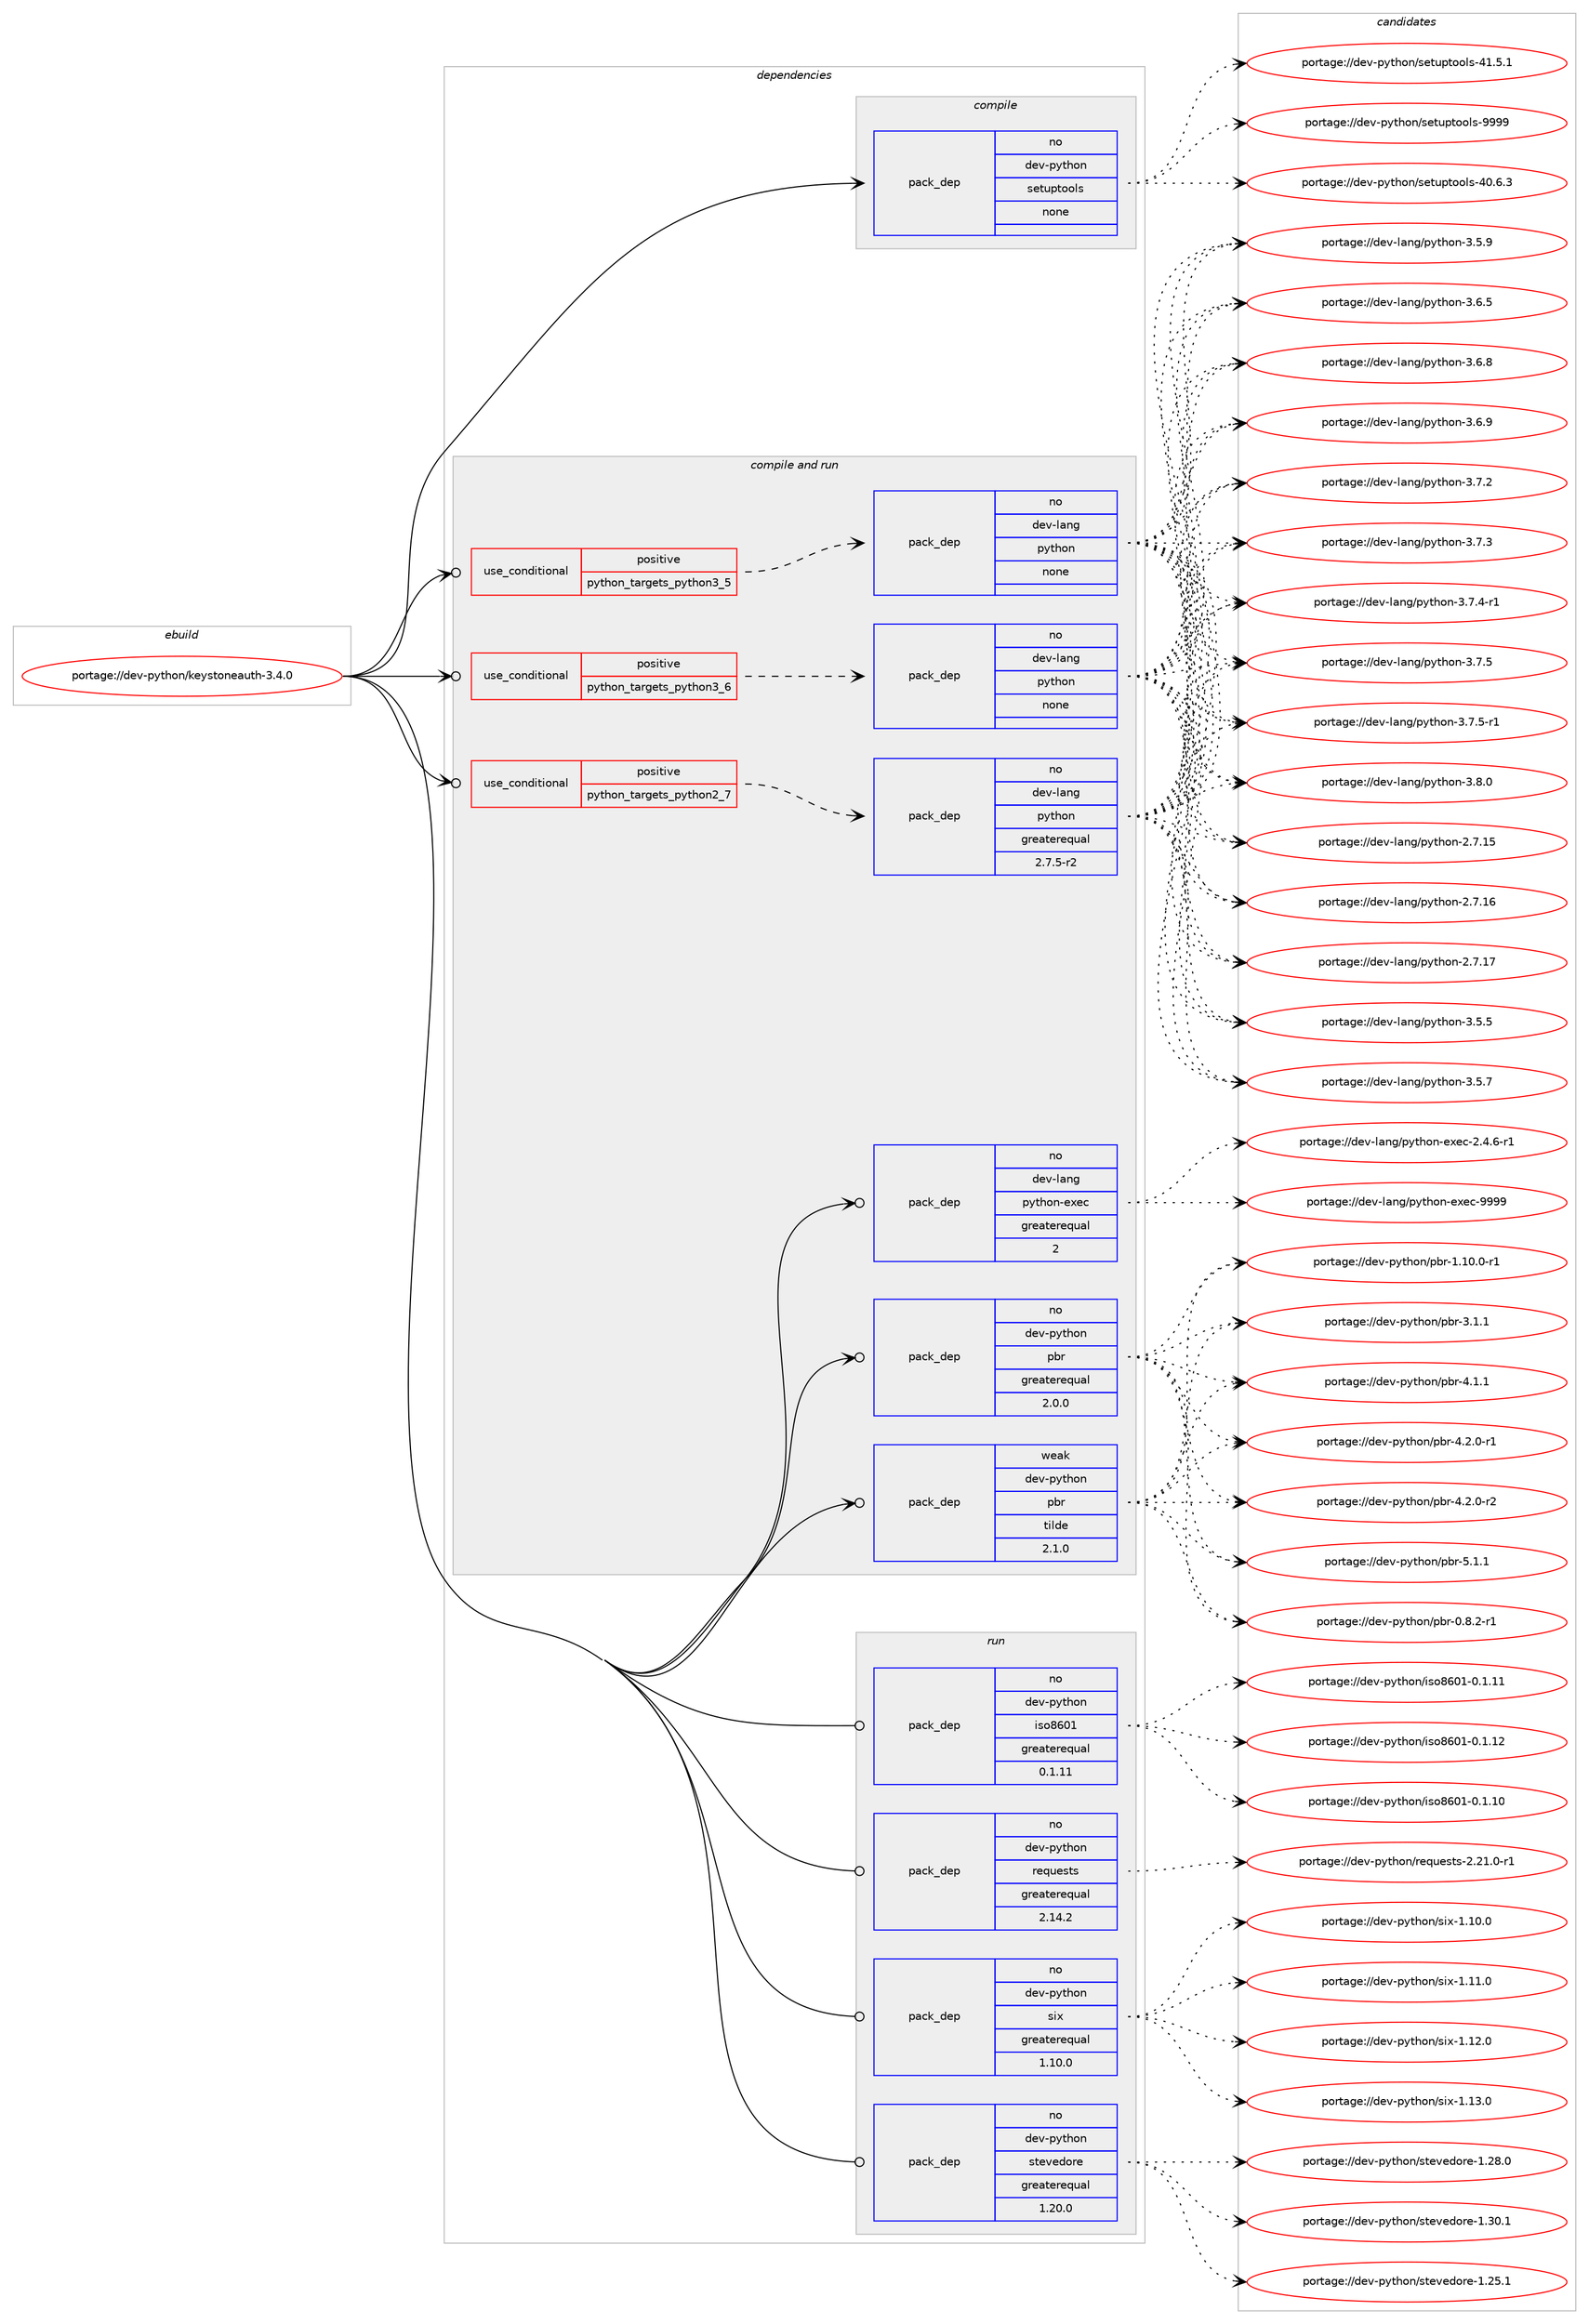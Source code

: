 digraph prolog {

# *************
# Graph options
# *************

newrank=true;
concentrate=true;
compound=true;
graph [rankdir=LR,fontname=Helvetica,fontsize=10,ranksep=1.5];#, ranksep=2.5, nodesep=0.2];
edge  [arrowhead=vee];
node  [fontname=Helvetica,fontsize=10];

# **********
# The ebuild
# **********

subgraph cluster_leftcol {
color=gray;
rank=same;
label=<<i>ebuild</i>>;
id [label="portage://dev-python/keystoneauth-3.4.0", color=red, width=4, href="../dev-python/keystoneauth-3.4.0.svg"];
}

# ****************
# The dependencies
# ****************

subgraph cluster_midcol {
color=gray;
label=<<i>dependencies</i>>;
subgraph cluster_compile {
fillcolor="#eeeeee";
style=filled;
label=<<i>compile</i>>;
subgraph pack112753 {
dependency147102 [label=<<TABLE BORDER="0" CELLBORDER="1" CELLSPACING="0" CELLPADDING="4" WIDTH="220"><TR><TD ROWSPAN="6" CELLPADDING="30">pack_dep</TD></TR><TR><TD WIDTH="110">no</TD></TR><TR><TD>dev-python</TD></TR><TR><TD>setuptools</TD></TR><TR><TD>none</TD></TR><TR><TD></TD></TR></TABLE>>, shape=none, color=blue];
}
id:e -> dependency147102:w [weight=20,style="solid",arrowhead="vee"];
}
subgraph cluster_compileandrun {
fillcolor="#eeeeee";
style=filled;
label=<<i>compile and run</i>>;
subgraph cond31024 {
dependency147103 [label=<<TABLE BORDER="0" CELLBORDER="1" CELLSPACING="0" CELLPADDING="4"><TR><TD ROWSPAN="3" CELLPADDING="10">use_conditional</TD></TR><TR><TD>positive</TD></TR><TR><TD>python_targets_python2_7</TD></TR></TABLE>>, shape=none, color=red];
subgraph pack112754 {
dependency147104 [label=<<TABLE BORDER="0" CELLBORDER="1" CELLSPACING="0" CELLPADDING="4" WIDTH="220"><TR><TD ROWSPAN="6" CELLPADDING="30">pack_dep</TD></TR><TR><TD WIDTH="110">no</TD></TR><TR><TD>dev-lang</TD></TR><TR><TD>python</TD></TR><TR><TD>greaterequal</TD></TR><TR><TD>2.7.5-r2</TD></TR></TABLE>>, shape=none, color=blue];
}
dependency147103:e -> dependency147104:w [weight=20,style="dashed",arrowhead="vee"];
}
id:e -> dependency147103:w [weight=20,style="solid",arrowhead="odotvee"];
subgraph cond31025 {
dependency147105 [label=<<TABLE BORDER="0" CELLBORDER="1" CELLSPACING="0" CELLPADDING="4"><TR><TD ROWSPAN="3" CELLPADDING="10">use_conditional</TD></TR><TR><TD>positive</TD></TR><TR><TD>python_targets_python3_5</TD></TR></TABLE>>, shape=none, color=red];
subgraph pack112755 {
dependency147106 [label=<<TABLE BORDER="0" CELLBORDER="1" CELLSPACING="0" CELLPADDING="4" WIDTH="220"><TR><TD ROWSPAN="6" CELLPADDING="30">pack_dep</TD></TR><TR><TD WIDTH="110">no</TD></TR><TR><TD>dev-lang</TD></TR><TR><TD>python</TD></TR><TR><TD>none</TD></TR><TR><TD></TD></TR></TABLE>>, shape=none, color=blue];
}
dependency147105:e -> dependency147106:w [weight=20,style="dashed",arrowhead="vee"];
}
id:e -> dependency147105:w [weight=20,style="solid",arrowhead="odotvee"];
subgraph cond31026 {
dependency147107 [label=<<TABLE BORDER="0" CELLBORDER="1" CELLSPACING="0" CELLPADDING="4"><TR><TD ROWSPAN="3" CELLPADDING="10">use_conditional</TD></TR><TR><TD>positive</TD></TR><TR><TD>python_targets_python3_6</TD></TR></TABLE>>, shape=none, color=red];
subgraph pack112756 {
dependency147108 [label=<<TABLE BORDER="0" CELLBORDER="1" CELLSPACING="0" CELLPADDING="4" WIDTH="220"><TR><TD ROWSPAN="6" CELLPADDING="30">pack_dep</TD></TR><TR><TD WIDTH="110">no</TD></TR><TR><TD>dev-lang</TD></TR><TR><TD>python</TD></TR><TR><TD>none</TD></TR><TR><TD></TD></TR></TABLE>>, shape=none, color=blue];
}
dependency147107:e -> dependency147108:w [weight=20,style="dashed",arrowhead="vee"];
}
id:e -> dependency147107:w [weight=20,style="solid",arrowhead="odotvee"];
subgraph pack112757 {
dependency147109 [label=<<TABLE BORDER="0" CELLBORDER="1" CELLSPACING="0" CELLPADDING="4" WIDTH="220"><TR><TD ROWSPAN="6" CELLPADDING="30">pack_dep</TD></TR><TR><TD WIDTH="110">no</TD></TR><TR><TD>dev-lang</TD></TR><TR><TD>python-exec</TD></TR><TR><TD>greaterequal</TD></TR><TR><TD>2</TD></TR></TABLE>>, shape=none, color=blue];
}
id:e -> dependency147109:w [weight=20,style="solid",arrowhead="odotvee"];
subgraph pack112758 {
dependency147110 [label=<<TABLE BORDER="0" CELLBORDER="1" CELLSPACING="0" CELLPADDING="4" WIDTH="220"><TR><TD ROWSPAN="6" CELLPADDING="30">pack_dep</TD></TR><TR><TD WIDTH="110">no</TD></TR><TR><TD>dev-python</TD></TR><TR><TD>pbr</TD></TR><TR><TD>greaterequal</TD></TR><TR><TD>2.0.0</TD></TR></TABLE>>, shape=none, color=blue];
}
id:e -> dependency147110:w [weight=20,style="solid",arrowhead="odotvee"];
subgraph pack112759 {
dependency147111 [label=<<TABLE BORDER="0" CELLBORDER="1" CELLSPACING="0" CELLPADDING="4" WIDTH="220"><TR><TD ROWSPAN="6" CELLPADDING="30">pack_dep</TD></TR><TR><TD WIDTH="110">weak</TD></TR><TR><TD>dev-python</TD></TR><TR><TD>pbr</TD></TR><TR><TD>tilde</TD></TR><TR><TD>2.1.0</TD></TR></TABLE>>, shape=none, color=blue];
}
id:e -> dependency147111:w [weight=20,style="solid",arrowhead="odotvee"];
}
subgraph cluster_run {
fillcolor="#eeeeee";
style=filled;
label=<<i>run</i>>;
subgraph pack112760 {
dependency147112 [label=<<TABLE BORDER="0" CELLBORDER="1" CELLSPACING="0" CELLPADDING="4" WIDTH="220"><TR><TD ROWSPAN="6" CELLPADDING="30">pack_dep</TD></TR><TR><TD WIDTH="110">no</TD></TR><TR><TD>dev-python</TD></TR><TR><TD>iso8601</TD></TR><TR><TD>greaterequal</TD></TR><TR><TD>0.1.11</TD></TR></TABLE>>, shape=none, color=blue];
}
id:e -> dependency147112:w [weight=20,style="solid",arrowhead="odot"];
subgraph pack112761 {
dependency147113 [label=<<TABLE BORDER="0" CELLBORDER="1" CELLSPACING="0" CELLPADDING="4" WIDTH="220"><TR><TD ROWSPAN="6" CELLPADDING="30">pack_dep</TD></TR><TR><TD WIDTH="110">no</TD></TR><TR><TD>dev-python</TD></TR><TR><TD>requests</TD></TR><TR><TD>greaterequal</TD></TR><TR><TD>2.14.2</TD></TR></TABLE>>, shape=none, color=blue];
}
id:e -> dependency147113:w [weight=20,style="solid",arrowhead="odot"];
subgraph pack112762 {
dependency147114 [label=<<TABLE BORDER="0" CELLBORDER="1" CELLSPACING="0" CELLPADDING="4" WIDTH="220"><TR><TD ROWSPAN="6" CELLPADDING="30">pack_dep</TD></TR><TR><TD WIDTH="110">no</TD></TR><TR><TD>dev-python</TD></TR><TR><TD>six</TD></TR><TR><TD>greaterequal</TD></TR><TR><TD>1.10.0</TD></TR></TABLE>>, shape=none, color=blue];
}
id:e -> dependency147114:w [weight=20,style="solid",arrowhead="odot"];
subgraph pack112763 {
dependency147115 [label=<<TABLE BORDER="0" CELLBORDER="1" CELLSPACING="0" CELLPADDING="4" WIDTH="220"><TR><TD ROWSPAN="6" CELLPADDING="30">pack_dep</TD></TR><TR><TD WIDTH="110">no</TD></TR><TR><TD>dev-python</TD></TR><TR><TD>stevedore</TD></TR><TR><TD>greaterequal</TD></TR><TR><TD>1.20.0</TD></TR></TABLE>>, shape=none, color=blue];
}
id:e -> dependency147115:w [weight=20,style="solid",arrowhead="odot"];
}
}

# **************
# The candidates
# **************

subgraph cluster_choices {
rank=same;
color=gray;
label=<<i>candidates</i>>;

subgraph choice112753 {
color=black;
nodesep=1;
choiceportage100101118451121211161041111104711510111611711211611111110811545524846544651 [label="portage://dev-python/setuptools-40.6.3", color=red, width=4,href="../dev-python/setuptools-40.6.3.svg"];
choiceportage100101118451121211161041111104711510111611711211611111110811545524946534649 [label="portage://dev-python/setuptools-41.5.1", color=red, width=4,href="../dev-python/setuptools-41.5.1.svg"];
choiceportage10010111845112121116104111110471151011161171121161111111081154557575757 [label="portage://dev-python/setuptools-9999", color=red, width=4,href="../dev-python/setuptools-9999.svg"];
dependency147102:e -> choiceportage100101118451121211161041111104711510111611711211611111110811545524846544651:w [style=dotted,weight="100"];
dependency147102:e -> choiceportage100101118451121211161041111104711510111611711211611111110811545524946534649:w [style=dotted,weight="100"];
dependency147102:e -> choiceportage10010111845112121116104111110471151011161171121161111111081154557575757:w [style=dotted,weight="100"];
}
subgraph choice112754 {
color=black;
nodesep=1;
choiceportage10010111845108971101034711212111610411111045504655464953 [label="portage://dev-lang/python-2.7.15", color=red, width=4,href="../dev-lang/python-2.7.15.svg"];
choiceportage10010111845108971101034711212111610411111045504655464954 [label="portage://dev-lang/python-2.7.16", color=red, width=4,href="../dev-lang/python-2.7.16.svg"];
choiceportage10010111845108971101034711212111610411111045504655464955 [label="portage://dev-lang/python-2.7.17", color=red, width=4,href="../dev-lang/python-2.7.17.svg"];
choiceportage100101118451089711010347112121116104111110455146534653 [label="portage://dev-lang/python-3.5.5", color=red, width=4,href="../dev-lang/python-3.5.5.svg"];
choiceportage100101118451089711010347112121116104111110455146534655 [label="portage://dev-lang/python-3.5.7", color=red, width=4,href="../dev-lang/python-3.5.7.svg"];
choiceportage100101118451089711010347112121116104111110455146534657 [label="portage://dev-lang/python-3.5.9", color=red, width=4,href="../dev-lang/python-3.5.9.svg"];
choiceportage100101118451089711010347112121116104111110455146544653 [label="portage://dev-lang/python-3.6.5", color=red, width=4,href="../dev-lang/python-3.6.5.svg"];
choiceportage100101118451089711010347112121116104111110455146544656 [label="portage://dev-lang/python-3.6.8", color=red, width=4,href="../dev-lang/python-3.6.8.svg"];
choiceportage100101118451089711010347112121116104111110455146544657 [label="portage://dev-lang/python-3.6.9", color=red, width=4,href="../dev-lang/python-3.6.9.svg"];
choiceportage100101118451089711010347112121116104111110455146554650 [label="portage://dev-lang/python-3.7.2", color=red, width=4,href="../dev-lang/python-3.7.2.svg"];
choiceportage100101118451089711010347112121116104111110455146554651 [label="portage://dev-lang/python-3.7.3", color=red, width=4,href="../dev-lang/python-3.7.3.svg"];
choiceportage1001011184510897110103471121211161041111104551465546524511449 [label="portage://dev-lang/python-3.7.4-r1", color=red, width=4,href="../dev-lang/python-3.7.4-r1.svg"];
choiceportage100101118451089711010347112121116104111110455146554653 [label="portage://dev-lang/python-3.7.5", color=red, width=4,href="../dev-lang/python-3.7.5.svg"];
choiceportage1001011184510897110103471121211161041111104551465546534511449 [label="portage://dev-lang/python-3.7.5-r1", color=red, width=4,href="../dev-lang/python-3.7.5-r1.svg"];
choiceportage100101118451089711010347112121116104111110455146564648 [label="portage://dev-lang/python-3.8.0", color=red, width=4,href="../dev-lang/python-3.8.0.svg"];
dependency147104:e -> choiceportage10010111845108971101034711212111610411111045504655464953:w [style=dotted,weight="100"];
dependency147104:e -> choiceportage10010111845108971101034711212111610411111045504655464954:w [style=dotted,weight="100"];
dependency147104:e -> choiceportage10010111845108971101034711212111610411111045504655464955:w [style=dotted,weight="100"];
dependency147104:e -> choiceportage100101118451089711010347112121116104111110455146534653:w [style=dotted,weight="100"];
dependency147104:e -> choiceportage100101118451089711010347112121116104111110455146534655:w [style=dotted,weight="100"];
dependency147104:e -> choiceportage100101118451089711010347112121116104111110455146534657:w [style=dotted,weight="100"];
dependency147104:e -> choiceportage100101118451089711010347112121116104111110455146544653:w [style=dotted,weight="100"];
dependency147104:e -> choiceportage100101118451089711010347112121116104111110455146544656:w [style=dotted,weight="100"];
dependency147104:e -> choiceportage100101118451089711010347112121116104111110455146544657:w [style=dotted,weight="100"];
dependency147104:e -> choiceportage100101118451089711010347112121116104111110455146554650:w [style=dotted,weight="100"];
dependency147104:e -> choiceportage100101118451089711010347112121116104111110455146554651:w [style=dotted,weight="100"];
dependency147104:e -> choiceportage1001011184510897110103471121211161041111104551465546524511449:w [style=dotted,weight="100"];
dependency147104:e -> choiceportage100101118451089711010347112121116104111110455146554653:w [style=dotted,weight="100"];
dependency147104:e -> choiceportage1001011184510897110103471121211161041111104551465546534511449:w [style=dotted,weight="100"];
dependency147104:e -> choiceportage100101118451089711010347112121116104111110455146564648:w [style=dotted,weight="100"];
}
subgraph choice112755 {
color=black;
nodesep=1;
choiceportage10010111845108971101034711212111610411111045504655464953 [label="portage://dev-lang/python-2.7.15", color=red, width=4,href="../dev-lang/python-2.7.15.svg"];
choiceportage10010111845108971101034711212111610411111045504655464954 [label="portage://dev-lang/python-2.7.16", color=red, width=4,href="../dev-lang/python-2.7.16.svg"];
choiceportage10010111845108971101034711212111610411111045504655464955 [label="portage://dev-lang/python-2.7.17", color=red, width=4,href="../dev-lang/python-2.7.17.svg"];
choiceportage100101118451089711010347112121116104111110455146534653 [label="portage://dev-lang/python-3.5.5", color=red, width=4,href="../dev-lang/python-3.5.5.svg"];
choiceportage100101118451089711010347112121116104111110455146534655 [label="portage://dev-lang/python-3.5.7", color=red, width=4,href="../dev-lang/python-3.5.7.svg"];
choiceportage100101118451089711010347112121116104111110455146534657 [label="portage://dev-lang/python-3.5.9", color=red, width=4,href="../dev-lang/python-3.5.9.svg"];
choiceportage100101118451089711010347112121116104111110455146544653 [label="portage://dev-lang/python-3.6.5", color=red, width=4,href="../dev-lang/python-3.6.5.svg"];
choiceportage100101118451089711010347112121116104111110455146544656 [label="portage://dev-lang/python-3.6.8", color=red, width=4,href="../dev-lang/python-3.6.8.svg"];
choiceportage100101118451089711010347112121116104111110455146544657 [label="portage://dev-lang/python-3.6.9", color=red, width=4,href="../dev-lang/python-3.6.9.svg"];
choiceportage100101118451089711010347112121116104111110455146554650 [label="portage://dev-lang/python-3.7.2", color=red, width=4,href="../dev-lang/python-3.7.2.svg"];
choiceportage100101118451089711010347112121116104111110455146554651 [label="portage://dev-lang/python-3.7.3", color=red, width=4,href="../dev-lang/python-3.7.3.svg"];
choiceportage1001011184510897110103471121211161041111104551465546524511449 [label="portage://dev-lang/python-3.7.4-r1", color=red, width=4,href="../dev-lang/python-3.7.4-r1.svg"];
choiceportage100101118451089711010347112121116104111110455146554653 [label="portage://dev-lang/python-3.7.5", color=red, width=4,href="../dev-lang/python-3.7.5.svg"];
choiceportage1001011184510897110103471121211161041111104551465546534511449 [label="portage://dev-lang/python-3.7.5-r1", color=red, width=4,href="../dev-lang/python-3.7.5-r1.svg"];
choiceportage100101118451089711010347112121116104111110455146564648 [label="portage://dev-lang/python-3.8.0", color=red, width=4,href="../dev-lang/python-3.8.0.svg"];
dependency147106:e -> choiceportage10010111845108971101034711212111610411111045504655464953:w [style=dotted,weight="100"];
dependency147106:e -> choiceportage10010111845108971101034711212111610411111045504655464954:w [style=dotted,weight="100"];
dependency147106:e -> choiceportage10010111845108971101034711212111610411111045504655464955:w [style=dotted,weight="100"];
dependency147106:e -> choiceportage100101118451089711010347112121116104111110455146534653:w [style=dotted,weight="100"];
dependency147106:e -> choiceportage100101118451089711010347112121116104111110455146534655:w [style=dotted,weight="100"];
dependency147106:e -> choiceportage100101118451089711010347112121116104111110455146534657:w [style=dotted,weight="100"];
dependency147106:e -> choiceportage100101118451089711010347112121116104111110455146544653:w [style=dotted,weight="100"];
dependency147106:e -> choiceportage100101118451089711010347112121116104111110455146544656:w [style=dotted,weight="100"];
dependency147106:e -> choiceportage100101118451089711010347112121116104111110455146544657:w [style=dotted,weight="100"];
dependency147106:e -> choiceportage100101118451089711010347112121116104111110455146554650:w [style=dotted,weight="100"];
dependency147106:e -> choiceportage100101118451089711010347112121116104111110455146554651:w [style=dotted,weight="100"];
dependency147106:e -> choiceportage1001011184510897110103471121211161041111104551465546524511449:w [style=dotted,weight="100"];
dependency147106:e -> choiceportage100101118451089711010347112121116104111110455146554653:w [style=dotted,weight="100"];
dependency147106:e -> choiceportage1001011184510897110103471121211161041111104551465546534511449:w [style=dotted,weight="100"];
dependency147106:e -> choiceportage100101118451089711010347112121116104111110455146564648:w [style=dotted,weight="100"];
}
subgraph choice112756 {
color=black;
nodesep=1;
choiceportage10010111845108971101034711212111610411111045504655464953 [label="portage://dev-lang/python-2.7.15", color=red, width=4,href="../dev-lang/python-2.7.15.svg"];
choiceportage10010111845108971101034711212111610411111045504655464954 [label="portage://dev-lang/python-2.7.16", color=red, width=4,href="../dev-lang/python-2.7.16.svg"];
choiceportage10010111845108971101034711212111610411111045504655464955 [label="portage://dev-lang/python-2.7.17", color=red, width=4,href="../dev-lang/python-2.7.17.svg"];
choiceportage100101118451089711010347112121116104111110455146534653 [label="portage://dev-lang/python-3.5.5", color=red, width=4,href="../dev-lang/python-3.5.5.svg"];
choiceportage100101118451089711010347112121116104111110455146534655 [label="portage://dev-lang/python-3.5.7", color=red, width=4,href="../dev-lang/python-3.5.7.svg"];
choiceportage100101118451089711010347112121116104111110455146534657 [label="portage://dev-lang/python-3.5.9", color=red, width=4,href="../dev-lang/python-3.5.9.svg"];
choiceportage100101118451089711010347112121116104111110455146544653 [label="portage://dev-lang/python-3.6.5", color=red, width=4,href="../dev-lang/python-3.6.5.svg"];
choiceportage100101118451089711010347112121116104111110455146544656 [label="portage://dev-lang/python-3.6.8", color=red, width=4,href="../dev-lang/python-3.6.8.svg"];
choiceportage100101118451089711010347112121116104111110455146544657 [label="portage://dev-lang/python-3.6.9", color=red, width=4,href="../dev-lang/python-3.6.9.svg"];
choiceportage100101118451089711010347112121116104111110455146554650 [label="portage://dev-lang/python-3.7.2", color=red, width=4,href="../dev-lang/python-3.7.2.svg"];
choiceportage100101118451089711010347112121116104111110455146554651 [label="portage://dev-lang/python-3.7.3", color=red, width=4,href="../dev-lang/python-3.7.3.svg"];
choiceportage1001011184510897110103471121211161041111104551465546524511449 [label="portage://dev-lang/python-3.7.4-r1", color=red, width=4,href="../dev-lang/python-3.7.4-r1.svg"];
choiceportage100101118451089711010347112121116104111110455146554653 [label="portage://dev-lang/python-3.7.5", color=red, width=4,href="../dev-lang/python-3.7.5.svg"];
choiceportage1001011184510897110103471121211161041111104551465546534511449 [label="portage://dev-lang/python-3.7.5-r1", color=red, width=4,href="../dev-lang/python-3.7.5-r1.svg"];
choiceportage100101118451089711010347112121116104111110455146564648 [label="portage://dev-lang/python-3.8.0", color=red, width=4,href="../dev-lang/python-3.8.0.svg"];
dependency147108:e -> choiceportage10010111845108971101034711212111610411111045504655464953:w [style=dotted,weight="100"];
dependency147108:e -> choiceportage10010111845108971101034711212111610411111045504655464954:w [style=dotted,weight="100"];
dependency147108:e -> choiceportage10010111845108971101034711212111610411111045504655464955:w [style=dotted,weight="100"];
dependency147108:e -> choiceportage100101118451089711010347112121116104111110455146534653:w [style=dotted,weight="100"];
dependency147108:e -> choiceportage100101118451089711010347112121116104111110455146534655:w [style=dotted,weight="100"];
dependency147108:e -> choiceportage100101118451089711010347112121116104111110455146534657:w [style=dotted,weight="100"];
dependency147108:e -> choiceportage100101118451089711010347112121116104111110455146544653:w [style=dotted,weight="100"];
dependency147108:e -> choiceportage100101118451089711010347112121116104111110455146544656:w [style=dotted,weight="100"];
dependency147108:e -> choiceportage100101118451089711010347112121116104111110455146544657:w [style=dotted,weight="100"];
dependency147108:e -> choiceportage100101118451089711010347112121116104111110455146554650:w [style=dotted,weight="100"];
dependency147108:e -> choiceportage100101118451089711010347112121116104111110455146554651:w [style=dotted,weight="100"];
dependency147108:e -> choiceportage1001011184510897110103471121211161041111104551465546524511449:w [style=dotted,weight="100"];
dependency147108:e -> choiceportage100101118451089711010347112121116104111110455146554653:w [style=dotted,weight="100"];
dependency147108:e -> choiceportage1001011184510897110103471121211161041111104551465546534511449:w [style=dotted,weight="100"];
dependency147108:e -> choiceportage100101118451089711010347112121116104111110455146564648:w [style=dotted,weight="100"];
}
subgraph choice112757 {
color=black;
nodesep=1;
choiceportage10010111845108971101034711212111610411111045101120101994550465246544511449 [label="portage://dev-lang/python-exec-2.4.6-r1", color=red, width=4,href="../dev-lang/python-exec-2.4.6-r1.svg"];
choiceportage10010111845108971101034711212111610411111045101120101994557575757 [label="portage://dev-lang/python-exec-9999", color=red, width=4,href="../dev-lang/python-exec-9999.svg"];
dependency147109:e -> choiceportage10010111845108971101034711212111610411111045101120101994550465246544511449:w [style=dotted,weight="100"];
dependency147109:e -> choiceportage10010111845108971101034711212111610411111045101120101994557575757:w [style=dotted,weight="100"];
}
subgraph choice112758 {
color=black;
nodesep=1;
choiceportage1001011184511212111610411111047112981144548465646504511449 [label="portage://dev-python/pbr-0.8.2-r1", color=red, width=4,href="../dev-python/pbr-0.8.2-r1.svg"];
choiceportage100101118451121211161041111104711298114454946494846484511449 [label="portage://dev-python/pbr-1.10.0-r1", color=red, width=4,href="../dev-python/pbr-1.10.0-r1.svg"];
choiceportage100101118451121211161041111104711298114455146494649 [label="portage://dev-python/pbr-3.1.1", color=red, width=4,href="../dev-python/pbr-3.1.1.svg"];
choiceportage100101118451121211161041111104711298114455246494649 [label="portage://dev-python/pbr-4.1.1", color=red, width=4,href="../dev-python/pbr-4.1.1.svg"];
choiceportage1001011184511212111610411111047112981144552465046484511449 [label="portage://dev-python/pbr-4.2.0-r1", color=red, width=4,href="../dev-python/pbr-4.2.0-r1.svg"];
choiceportage1001011184511212111610411111047112981144552465046484511450 [label="portage://dev-python/pbr-4.2.0-r2", color=red, width=4,href="../dev-python/pbr-4.2.0-r2.svg"];
choiceportage100101118451121211161041111104711298114455346494649 [label="portage://dev-python/pbr-5.1.1", color=red, width=4,href="../dev-python/pbr-5.1.1.svg"];
dependency147110:e -> choiceportage1001011184511212111610411111047112981144548465646504511449:w [style=dotted,weight="100"];
dependency147110:e -> choiceportage100101118451121211161041111104711298114454946494846484511449:w [style=dotted,weight="100"];
dependency147110:e -> choiceportage100101118451121211161041111104711298114455146494649:w [style=dotted,weight="100"];
dependency147110:e -> choiceportage100101118451121211161041111104711298114455246494649:w [style=dotted,weight="100"];
dependency147110:e -> choiceportage1001011184511212111610411111047112981144552465046484511449:w [style=dotted,weight="100"];
dependency147110:e -> choiceportage1001011184511212111610411111047112981144552465046484511450:w [style=dotted,weight="100"];
dependency147110:e -> choiceportage100101118451121211161041111104711298114455346494649:w [style=dotted,weight="100"];
}
subgraph choice112759 {
color=black;
nodesep=1;
choiceportage1001011184511212111610411111047112981144548465646504511449 [label="portage://dev-python/pbr-0.8.2-r1", color=red, width=4,href="../dev-python/pbr-0.8.2-r1.svg"];
choiceportage100101118451121211161041111104711298114454946494846484511449 [label="portage://dev-python/pbr-1.10.0-r1", color=red, width=4,href="../dev-python/pbr-1.10.0-r1.svg"];
choiceportage100101118451121211161041111104711298114455146494649 [label="portage://dev-python/pbr-3.1.1", color=red, width=4,href="../dev-python/pbr-3.1.1.svg"];
choiceportage100101118451121211161041111104711298114455246494649 [label="portage://dev-python/pbr-4.1.1", color=red, width=4,href="../dev-python/pbr-4.1.1.svg"];
choiceportage1001011184511212111610411111047112981144552465046484511449 [label="portage://dev-python/pbr-4.2.0-r1", color=red, width=4,href="../dev-python/pbr-4.2.0-r1.svg"];
choiceportage1001011184511212111610411111047112981144552465046484511450 [label="portage://dev-python/pbr-4.2.0-r2", color=red, width=4,href="../dev-python/pbr-4.2.0-r2.svg"];
choiceportage100101118451121211161041111104711298114455346494649 [label="portage://dev-python/pbr-5.1.1", color=red, width=4,href="../dev-python/pbr-5.1.1.svg"];
dependency147111:e -> choiceportage1001011184511212111610411111047112981144548465646504511449:w [style=dotted,weight="100"];
dependency147111:e -> choiceportage100101118451121211161041111104711298114454946494846484511449:w [style=dotted,weight="100"];
dependency147111:e -> choiceportage100101118451121211161041111104711298114455146494649:w [style=dotted,weight="100"];
dependency147111:e -> choiceportage100101118451121211161041111104711298114455246494649:w [style=dotted,weight="100"];
dependency147111:e -> choiceportage1001011184511212111610411111047112981144552465046484511449:w [style=dotted,weight="100"];
dependency147111:e -> choiceportage1001011184511212111610411111047112981144552465046484511450:w [style=dotted,weight="100"];
dependency147111:e -> choiceportage100101118451121211161041111104711298114455346494649:w [style=dotted,weight="100"];
}
subgraph choice112760 {
color=black;
nodesep=1;
choiceportage10010111845112121116104111110471051151115654484945484649464948 [label="portage://dev-python/iso8601-0.1.10", color=red, width=4,href="../dev-python/iso8601-0.1.10.svg"];
choiceportage10010111845112121116104111110471051151115654484945484649464949 [label="portage://dev-python/iso8601-0.1.11", color=red, width=4,href="../dev-python/iso8601-0.1.11.svg"];
choiceportage10010111845112121116104111110471051151115654484945484649464950 [label="portage://dev-python/iso8601-0.1.12", color=red, width=4,href="../dev-python/iso8601-0.1.12.svg"];
dependency147112:e -> choiceportage10010111845112121116104111110471051151115654484945484649464948:w [style=dotted,weight="100"];
dependency147112:e -> choiceportage10010111845112121116104111110471051151115654484945484649464949:w [style=dotted,weight="100"];
dependency147112:e -> choiceportage10010111845112121116104111110471051151115654484945484649464950:w [style=dotted,weight="100"];
}
subgraph choice112761 {
color=black;
nodesep=1;
choiceportage1001011184511212111610411111047114101113117101115116115455046504946484511449 [label="portage://dev-python/requests-2.21.0-r1", color=red, width=4,href="../dev-python/requests-2.21.0-r1.svg"];
dependency147113:e -> choiceportage1001011184511212111610411111047114101113117101115116115455046504946484511449:w [style=dotted,weight="100"];
}
subgraph choice112762 {
color=black;
nodesep=1;
choiceportage100101118451121211161041111104711510512045494649484648 [label="portage://dev-python/six-1.10.0", color=red, width=4,href="../dev-python/six-1.10.0.svg"];
choiceportage100101118451121211161041111104711510512045494649494648 [label="portage://dev-python/six-1.11.0", color=red, width=4,href="../dev-python/six-1.11.0.svg"];
choiceportage100101118451121211161041111104711510512045494649504648 [label="portage://dev-python/six-1.12.0", color=red, width=4,href="../dev-python/six-1.12.0.svg"];
choiceportage100101118451121211161041111104711510512045494649514648 [label="portage://dev-python/six-1.13.0", color=red, width=4,href="../dev-python/six-1.13.0.svg"];
dependency147114:e -> choiceportage100101118451121211161041111104711510512045494649484648:w [style=dotted,weight="100"];
dependency147114:e -> choiceportage100101118451121211161041111104711510512045494649494648:w [style=dotted,weight="100"];
dependency147114:e -> choiceportage100101118451121211161041111104711510512045494649504648:w [style=dotted,weight="100"];
dependency147114:e -> choiceportage100101118451121211161041111104711510512045494649514648:w [style=dotted,weight="100"];
}
subgraph choice112763 {
color=black;
nodesep=1;
choiceportage100101118451121211161041111104711511610111810110011111410145494650534649 [label="portage://dev-python/stevedore-1.25.1", color=red, width=4,href="../dev-python/stevedore-1.25.1.svg"];
choiceportage100101118451121211161041111104711511610111810110011111410145494650564648 [label="portage://dev-python/stevedore-1.28.0", color=red, width=4,href="../dev-python/stevedore-1.28.0.svg"];
choiceportage100101118451121211161041111104711511610111810110011111410145494651484649 [label="portage://dev-python/stevedore-1.30.1", color=red, width=4,href="../dev-python/stevedore-1.30.1.svg"];
dependency147115:e -> choiceportage100101118451121211161041111104711511610111810110011111410145494650534649:w [style=dotted,weight="100"];
dependency147115:e -> choiceportage100101118451121211161041111104711511610111810110011111410145494650564648:w [style=dotted,weight="100"];
dependency147115:e -> choiceportage100101118451121211161041111104711511610111810110011111410145494651484649:w [style=dotted,weight="100"];
}
}

}
